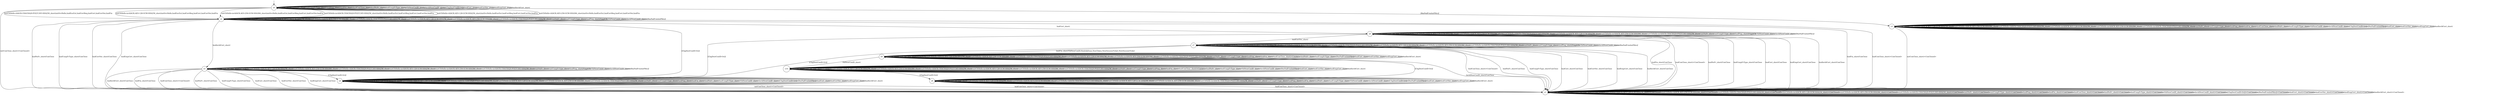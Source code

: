 digraph g {

s0 [shape="circle" label="s0"];
s1 [shape="circle" label="s1"];
s2 [shape="circle" label="s2"];
s3 [shape="circle" label="s3"];
s4 [shape="circle" label="s4"];
s5 [shape="circle" label="s5"];
s6 [shape="circle" label="s6"];
s7 [shape="circle" label="s7"];
s8 [shape="circle" label="s8"];
s9 [shape="circle" label="s9"];
s10 [shape="circle" label="s10"];
s0 -> s0 [label="initPing_short/ "];
s0 -> s1 [label="initConClose_short/<ConClosed> "];
s0 -> s2 [label="initCltHello-vldACK:AES-128-GCM-SHA256_short/initSvrHello,hndEncExt,hndCertReq,hndCert,hndCertVer,hndFin "];
s0 -> s2 [label="initCltHello-vldACK:AES-256-GCM-SHA384_short/initSvrHello,hndEncExt,hndCertReq,hndCert,hndCertVer,hndFin "];
s0 -> s2 [label="initCltHello-vldACK:CHACHA20-POLY1305-SHA256_short/initSvrHello,hndEncExt,hndCertReq,hndCert,hndCertVer,hndFin "];
s0 -> s2 [label="initCltHello-invldACK:AES-128-GCM-SHA256_short/initSvrHello,hndEncExt,hndCertReq,hndCert,hndCertVer,hndFin "];
s0 -> s2 [label="initCltHello-invldACK:AES-256-GCM-SHA384_short/initSvrHello,hndEncExt,hndCertReq,hndCert,hndCertVer,hndFin "];
s0 -> s2 [label="initCltHello-invldACK:CHACHA20-POLY1305-SHA256_short/initSvrHello,hndEncExt,hndCertReq,hndCert,hndCertVer,hndFin "];
s0 -> s0 [label="initNoFr_short/ "];
s0 -> s0 [label="initUnxpFrType_short/ "];
s0 -> s0 [label="hndPing_short/ "];
s0 -> s0 [label="hndFin_short/ "];
s0 -> s0 [label="hndConClose_short/ "];
s0 -> s0 [label="hndNoFr_short/ "];
s0 -> s0 [label="hndUnxpFrType_short/ "];
s0 -> s0 [label="VldNewConID_short/ "];
s0 -> s0 [label="InvldNewConID_short/ "];
s0 -> s0 [label="[ChgDestConID-Ori]/ "];
s0 -> s3 [label="[RmPadFrmInitPkts]/ "];
s0 -> s0 [label="hndCert_short/ "];
s0 -> s0 [label="hndCertVer_short/ "];
s0 -> s0 [label="hndEmpCert_short/ "];
s0 -> s0 [label="hndInvldCert_short/ "];
s1 -> s1 [label="initPing_short/<ConClosed> "];
s1 -> s1 [label="initConClose_short/<ConClosed> "];
s1 -> s1 [label="initCltHello-vldACK:AES-128-GCM-SHA256_short/<ConClosed> "];
s1 -> s1 [label="initCltHello-vldACK:AES-256-GCM-SHA384_short/<ConClosed> "];
s1 -> s1 [label="initCltHello-vldACK:CHACHA20-POLY1305-SHA256_short/<ConClosed> "];
s1 -> s1 [label="initCltHello-invldACK:AES-128-GCM-SHA256_short/<ConClosed> "];
s1 -> s1 [label="initCltHello-invldACK:AES-256-GCM-SHA384_short/<ConClosed> "];
s1 -> s1 [label="initCltHello-invldACK:CHACHA20-POLY1305-SHA256_short/<ConClosed> "];
s1 -> s1 [label="initNoFr_short/<ConClosed> "];
s1 -> s1 [label="initUnxpFrType_short/<ConClosed> "];
s1 -> s1 [label="hndPing_short/<ConClosed> "];
s1 -> s1 [label="hndFin_short/<ConClosed> "];
s1 -> s1 [label="hndConClose_short/<ConClosed> "];
s1 -> s1 [label="hndNoFr_short/<ConClosed> "];
s1 -> s1 [label="hndUnxpFrType_short/<ConClosed> "];
s1 -> s1 [label="VldNewConID_short/<ConClosed> "];
s1 -> s1 [label="InvldNewConID_short/<ConClosed> "];
s1 -> s1 [label="[ChgDestConID-Ori]/<ConClosed> "];
s1 -> s1 [label="[RmPadFrmInitPkts]/<ConClosed> "];
s1 -> s1 [label="hndCert_short/<ConClosed> "];
s1 -> s1 [label="hndCertVer_short/<ConClosed> "];
s1 -> s1 [label="hndEmpCert_short/<ConClosed> "];
s1 -> s1 [label="hndInvldCert_short/<ConClosed> "];
s2 -> s2 [label="initPing_short/ "];
s2 -> s2 [label="initConClose_short/<ConAct> "];
s2 -> s2 [label="initCltHello-vldACK:AES-128-GCM-SHA256_short/ "];
s2 -> s2 [label="initCltHello-vldACK:AES-256-GCM-SHA384_short/ "];
s2 -> s2 [label="initCltHello-vldACK:CHACHA20-POLY1305-SHA256_short/ "];
s2 -> s2 [label="initCltHello-invldACK:AES-128-GCM-SHA256_short/ "];
s2 -> s2 [label="initCltHello-invldACK:AES-256-GCM-SHA384_short/ "];
s2 -> s2 [label="initCltHello-invldACK:CHACHA20-POLY1305-SHA256_short/ "];
s2 -> s2 [label="initNoFr_short/ "];
s2 -> s2 [label="initUnxpFrType_short/ "];
s2 -> s2 [label="hndPing_short/PingACK "];
s2 -> s1 [label="hndFin_short/ConClose "];
s2 -> s1 [label="hndConClose_short/<ConClosed> "];
s2 -> s1 [label="hndNoFr_short/ConClose "];
s2 -> s1 [label="hndUnxpFrType_short/ConClose "];
s2 -> s2 [label="VldNewConID_short/ "];
s2 -> s2 [label="InvldNewConID_short/ "];
s2 -> s4 [label="[ChgDestConID-Ori]/ "];
s2 -> s2 [label="[RmPadFrmInitPkts]/ "];
s2 -> s6 [label="hndCert_short/ "];
s2 -> s1 [label="hndCertVer_short/ConClose "];
s2 -> s1 [label="hndEmpCert_short/ConClose "];
s2 -> s5 [label="hndInvldCert_short/ "];
s3 -> s3 [label="initPing_short/ "];
s3 -> s1 [label="initConClose_short/<ConClosed> "];
s3 -> s3 [label="initCltHello-vldACK:AES-128-GCM-SHA256_short/ "];
s3 -> s3 [label="initCltHello-vldACK:AES-256-GCM-SHA384_short/ "];
s3 -> s3 [label="initCltHello-vldACK:CHACHA20-POLY1305-SHA256_short/ "];
s3 -> s3 [label="initCltHello-invldACK:AES-128-GCM-SHA256_short/ "];
s3 -> s3 [label="initCltHello-invldACK:AES-256-GCM-SHA384_short/ "];
s3 -> s3 [label="initCltHello-invldACK:CHACHA20-POLY1305-SHA256_short/ "];
s3 -> s3 [label="initNoFr_short/ "];
s3 -> s3 [label="initUnxpFrType_short/ "];
s3 -> s3 [label="hndPing_short/ "];
s3 -> s3 [label="hndFin_short/ "];
s3 -> s3 [label="hndConClose_short/ "];
s3 -> s3 [label="hndNoFr_short/ "];
s3 -> s3 [label="hndUnxpFrType_short/ "];
s3 -> s3 [label="VldNewConID_short/ "];
s3 -> s3 [label="InvldNewConID_short/ "];
s3 -> s3 [label="[ChgDestConID-Ori]/ "];
s3 -> s3 [label="[RmPadFrmInitPkts]/ "];
s3 -> s3 [label="hndCert_short/ "];
s3 -> s3 [label="hndCertVer_short/ "];
s3 -> s3 [label="hndEmpCert_short/ "];
s3 -> s3 [label="hndInvldCert_short/ "];
s4 -> s4 [label="initPing_short/ "];
s4 -> s1 [label="initConClose_short/<ConClosed> "];
s4 -> s4 [label="initCltHello-vldACK:AES-128-GCM-SHA256_short/ "];
s4 -> s4 [label="initCltHello-vldACK:AES-256-GCM-SHA384_short/ "];
s4 -> s4 [label="initCltHello-vldACK:CHACHA20-POLY1305-SHA256_short/ "];
s4 -> s4 [label="initCltHello-invldACK:AES-128-GCM-SHA256_short/ "];
s4 -> s4 [label="initCltHello-invldACK:AES-256-GCM-SHA384_short/ "];
s4 -> s4 [label="initCltHello-invldACK:CHACHA20-POLY1305-SHA256_short/ "];
s4 -> s4 [label="initNoFr_short/ "];
s4 -> s4 [label="initUnxpFrType_short/ "];
s4 -> s4 [label="hndPing_short/ "];
s4 -> s4 [label="hndFin_short/ "];
s4 -> s1 [label="hndConClose_short/<ConClosed> "];
s4 -> s4 [label="hndNoFr_short/ "];
s4 -> s4 [label="hndUnxpFrType_short/ "];
s4 -> s4 [label="VldNewConID_short/ "];
s4 -> s4 [label="InvldNewConID_short/ "];
s4 -> s4 [label="[ChgDestConID-Ori]/ "];
s4 -> s4 [label="[RmPadFrmInitPkts]/ "];
s4 -> s4 [label="hndCert_short/ "];
s4 -> s4 [label="hndCertVer_short/ "];
s4 -> s4 [label="hndEmpCert_short/ "];
s4 -> s4 [label="hndInvldCert_short/ "];
s5 -> s5 [label="initPing_short/ "];
s5 -> s5 [label="initConClose_short/<ConAct> "];
s5 -> s5 [label="initCltHello-vldACK:AES-128-GCM-SHA256_short/ "];
s5 -> s5 [label="initCltHello-vldACK:AES-256-GCM-SHA384_short/ "];
s5 -> s5 [label="initCltHello-vldACK:CHACHA20-POLY1305-SHA256_short/ "];
s5 -> s5 [label="initCltHello-invldACK:AES-128-GCM-SHA256_short/ "];
s5 -> s5 [label="initCltHello-invldACK:AES-256-GCM-SHA384_short/ "];
s5 -> s5 [label="initCltHello-invldACK:CHACHA20-POLY1305-SHA256_short/ "];
s5 -> s5 [label="initNoFr_short/ "];
s5 -> s5 [label="initUnxpFrType_short/ "];
s5 -> s5 [label="hndPing_short/PingACK "];
s5 -> s1 [label="hndFin_short/ConClose "];
s5 -> s1 [label="hndConClose_short/<ConClosed> "];
s5 -> s1 [label="hndNoFr_short/ConClose "];
s5 -> s1 [label="hndUnxpFrType_short/ConClose "];
s5 -> s5 [label="VldNewConID_short/ "];
s5 -> s5 [label="InvldNewConID_short/ "];
s5 -> s4 [label="[ChgDestConID-Ori]/ "];
s5 -> s5 [label="[RmPadFrmInitPkts]/ "];
s5 -> s1 [label="hndCert_short/ConClose "];
s5 -> s1 [label="hndCertVer_short/ConClose "];
s5 -> s1 [label="hndEmpCert_short/ConClose "];
s5 -> s1 [label="hndInvldCert_short/ConClose "];
s6 -> s6 [label="initPing_short/ "];
s6 -> s6 [label="initConClose_short/<ConAct> "];
s6 -> s6 [label="initCltHello-vldACK:AES-128-GCM-SHA256_short/ "];
s6 -> s6 [label="initCltHello-vldACK:AES-256-GCM-SHA384_short/ "];
s6 -> s6 [label="initCltHello-vldACK:CHACHA20-POLY1305-SHA256_short/ "];
s6 -> s6 [label="initCltHello-invldACK:AES-128-GCM-SHA256_short/ "];
s6 -> s6 [label="initCltHello-invldACK:AES-256-GCM-SHA384_short/ "];
s6 -> s6 [label="initCltHello-invldACK:CHACHA20-POLY1305-SHA256_short/ "];
s6 -> s6 [label="initNoFr_short/ "];
s6 -> s6 [label="initUnxpFrType_short/ "];
s6 -> s6 [label="hndPing_short/PingACK "];
s6 -> s1 [label="hndFin_short/ConClose "];
s6 -> s1 [label="hndConClose_short/<ConClosed> "];
s6 -> s1 [label="hndNoFr_short/ConClose "];
s6 -> s1 [label="hndUnxpFrType_short/ConClose "];
s6 -> s6 [label="VldNewConID_short/ "];
s6 -> s6 [label="InvldNewConID_short/ "];
s6 -> s4 [label="[ChgDestConID-Ori]/ "];
s6 -> s6 [label="[RmPadFrmInitPkts]/ "];
s6 -> s1 [label="hndCert_short/ConClose "];
s6 -> s7 [label="hndCertVer_short/ "];
s6 -> s1 [label="hndEmpCert_short/ConClose "];
s6 -> s1 [label="hndInvldCert_short/ConClose "];
s7 -> s7 [label="initPing_short/ "];
s7 -> s7 [label="initConClose_short/<ConAct> "];
s7 -> s7 [label="initCltHello-vldACK:AES-128-GCM-SHA256_short/ "];
s7 -> s7 [label="initCltHello-vldACK:AES-256-GCM-SHA384_short/ "];
s7 -> s7 [label="initCltHello-vldACK:CHACHA20-POLY1305-SHA256_short/ "];
s7 -> s7 [label="initCltHello-invldACK:AES-128-GCM-SHA256_short/ "];
s7 -> s7 [label="initCltHello-invldACK:AES-256-GCM-SHA384_short/ "];
s7 -> s7 [label="initCltHello-invldACK:CHACHA20-POLY1305-SHA256_short/ "];
s7 -> s7 [label="initNoFr_short/ "];
s7 -> s7 [label="initUnxpFrType_short/ "];
s7 -> s7 [label="hndPing_short/PingACK "];
s7 -> s8 [label="hndFin_short/VldNewConID,HndshkDone,NewToken,NewSessionTicket,NewSessionTicket "];
s7 -> s1 [label="hndConClose_short/<ConClosed> "];
s7 -> s1 [label="hndNoFr_short/ConClose "];
s7 -> s1 [label="hndUnxpFrType_short/ConClose "];
s7 -> s7 [label="VldNewConID_short/ "];
s7 -> s7 [label="InvldNewConID_short/ "];
s7 -> s4 [label="[ChgDestConID-Ori]/ "];
s7 -> s7 [label="[RmPadFrmInitPkts]/ "];
s7 -> s1 [label="hndCert_short/ConClose "];
s7 -> s1 [label="hndCertVer_short/ConClose "];
s7 -> s1 [label="hndEmpCert_short/ConClose "];
s7 -> s1 [label="hndInvldCert_short/ConClose "];
s8 -> s8 [label="initPing_short/ "];
s8 -> s8 [label="initConClose_short/<ConAct> "];
s8 -> s8 [label="initCltHello-vldACK:AES-128-GCM-SHA256_short/ "];
s8 -> s8 [label="initCltHello-vldACK:AES-256-GCM-SHA384_short/ "];
s8 -> s8 [label="initCltHello-vldACK:CHACHA20-POLY1305-SHA256_short/ "];
s8 -> s8 [label="initCltHello-invldACK:AES-128-GCM-SHA256_short/ "];
s8 -> s8 [label="initCltHello-invldACK:AES-256-GCM-SHA384_short/ "];
s8 -> s8 [label="initCltHello-invldACK:CHACHA20-POLY1305-SHA256_short/ "];
s8 -> s8 [label="initNoFr_short/ "];
s8 -> s8 [label="initUnxpFrType_short/ "];
s8 -> s8 [label="hndPing_short/ "];
s8 -> s8 [label="hndFin_short/ "];
s8 -> s8 [label="hndConClose_short/<ConAct> "];
s8 -> s8 [label="hndNoFr_short/ "];
s8 -> s8 [label="hndUnxpFrType_short/ "];
s8 -> s10 [label="VldNewConID_short/ "];
s8 -> s1 [label="InvldNewConID_short/ConClose "];
s8 -> s9 [label="[ChgDestConID-Ori]/ "];
s8 -> s8 [label="[RmPadFrmInitPkts]/ "];
s8 -> s8 [label="hndCert_short/ "];
s8 -> s8 [label="hndCertVer_short/ "];
s8 -> s8 [label="hndEmpCert_short/ "];
s8 -> s8 [label="hndInvldCert_short/ "];
s9 -> s9 [label="initPing_short/ "];
s9 -> s9 [label="initConClose_short/ "];
s9 -> s9 [label="initCltHello-vldACK:AES-128-GCM-SHA256_short/ "];
s9 -> s9 [label="initCltHello-vldACK:AES-256-GCM-SHA384_short/ "];
s9 -> s9 [label="initCltHello-vldACK:CHACHA20-POLY1305-SHA256_short/ "];
s9 -> s9 [label="initCltHello-invldACK:AES-128-GCM-SHA256_short/ "];
s9 -> s9 [label="initCltHello-invldACK:AES-256-GCM-SHA384_short/ "];
s9 -> s9 [label="initCltHello-invldACK:CHACHA20-POLY1305-SHA256_short/ "];
s9 -> s9 [label="initNoFr_short/ "];
s9 -> s9 [label="initUnxpFrType_short/ "];
s9 -> s9 [label="hndPing_short/ "];
s9 -> s9 [label="hndFin_short/ "];
s9 -> s1 [label="hndConClose_short/<ConClosed> "];
s9 -> s9 [label="hndNoFr_short/ "];
s9 -> s9 [label="hndUnxpFrType_short/ "];
s9 -> s9 [label="VldNewConID_short/ "];
s9 -> s9 [label="InvldNewConID_short/ "];
s9 -> s9 [label="[ChgDestConID-Ori]/ "];
s9 -> s9 [label="[RmPadFrmInitPkts]/ "];
s9 -> s9 [label="hndCert_short/ "];
s9 -> s9 [label="hndCertVer_short/ "];
s9 -> s9 [label="hndEmpCert_short/ "];
s9 -> s9 [label="hndInvldCert_short/ "];
s10 -> s10 [label="initPing_short/ "];
s10 -> s10 [label="initConClose_short/<ConAct> "];
s10 -> s10 [label="initCltHello-vldACK:AES-128-GCM-SHA256_short/ "];
s10 -> s10 [label="initCltHello-vldACK:AES-256-GCM-SHA384_short/ "];
s10 -> s10 [label="initCltHello-vldACK:CHACHA20-POLY1305-SHA256_short/ "];
s10 -> s10 [label="initCltHello-invldACK:AES-128-GCM-SHA256_short/ "];
s10 -> s10 [label="initCltHello-invldACK:AES-256-GCM-SHA384_short/ "];
s10 -> s10 [label="initCltHello-invldACK:CHACHA20-POLY1305-SHA256_short/ "];
s10 -> s10 [label="initNoFr_short/ "];
s10 -> s10 [label="initUnxpFrType_short/ "];
s10 -> s10 [label="hndPing_short/ "];
s10 -> s10 [label="hndFin_short/ "];
s10 -> s10 [label="hndConClose_short/<ConAct> "];
s10 -> s10 [label="hndNoFr_short/ "];
s10 -> s10 [label="hndUnxpFrType_short/ "];
s10 -> s10 [label="VldNewConID_short/ "];
s10 -> s10 [label="InvldNewConID_short/ "];
s10 -> s9 [label="[ChgDestConID-Ori]/ "];
s10 -> s10 [label="[RmPadFrmInitPkts]/ "];
s10 -> s10 [label="hndCert_short/ "];
s10 -> s10 [label="hndCertVer_short/ "];
s10 -> s10 [label="hndEmpCert_short/ "];
s10 -> s10 [label="hndInvldCert_short/ "];

__start0 [label="" shape="none" width="0" height="0"];
__start0 -> s0;

}
